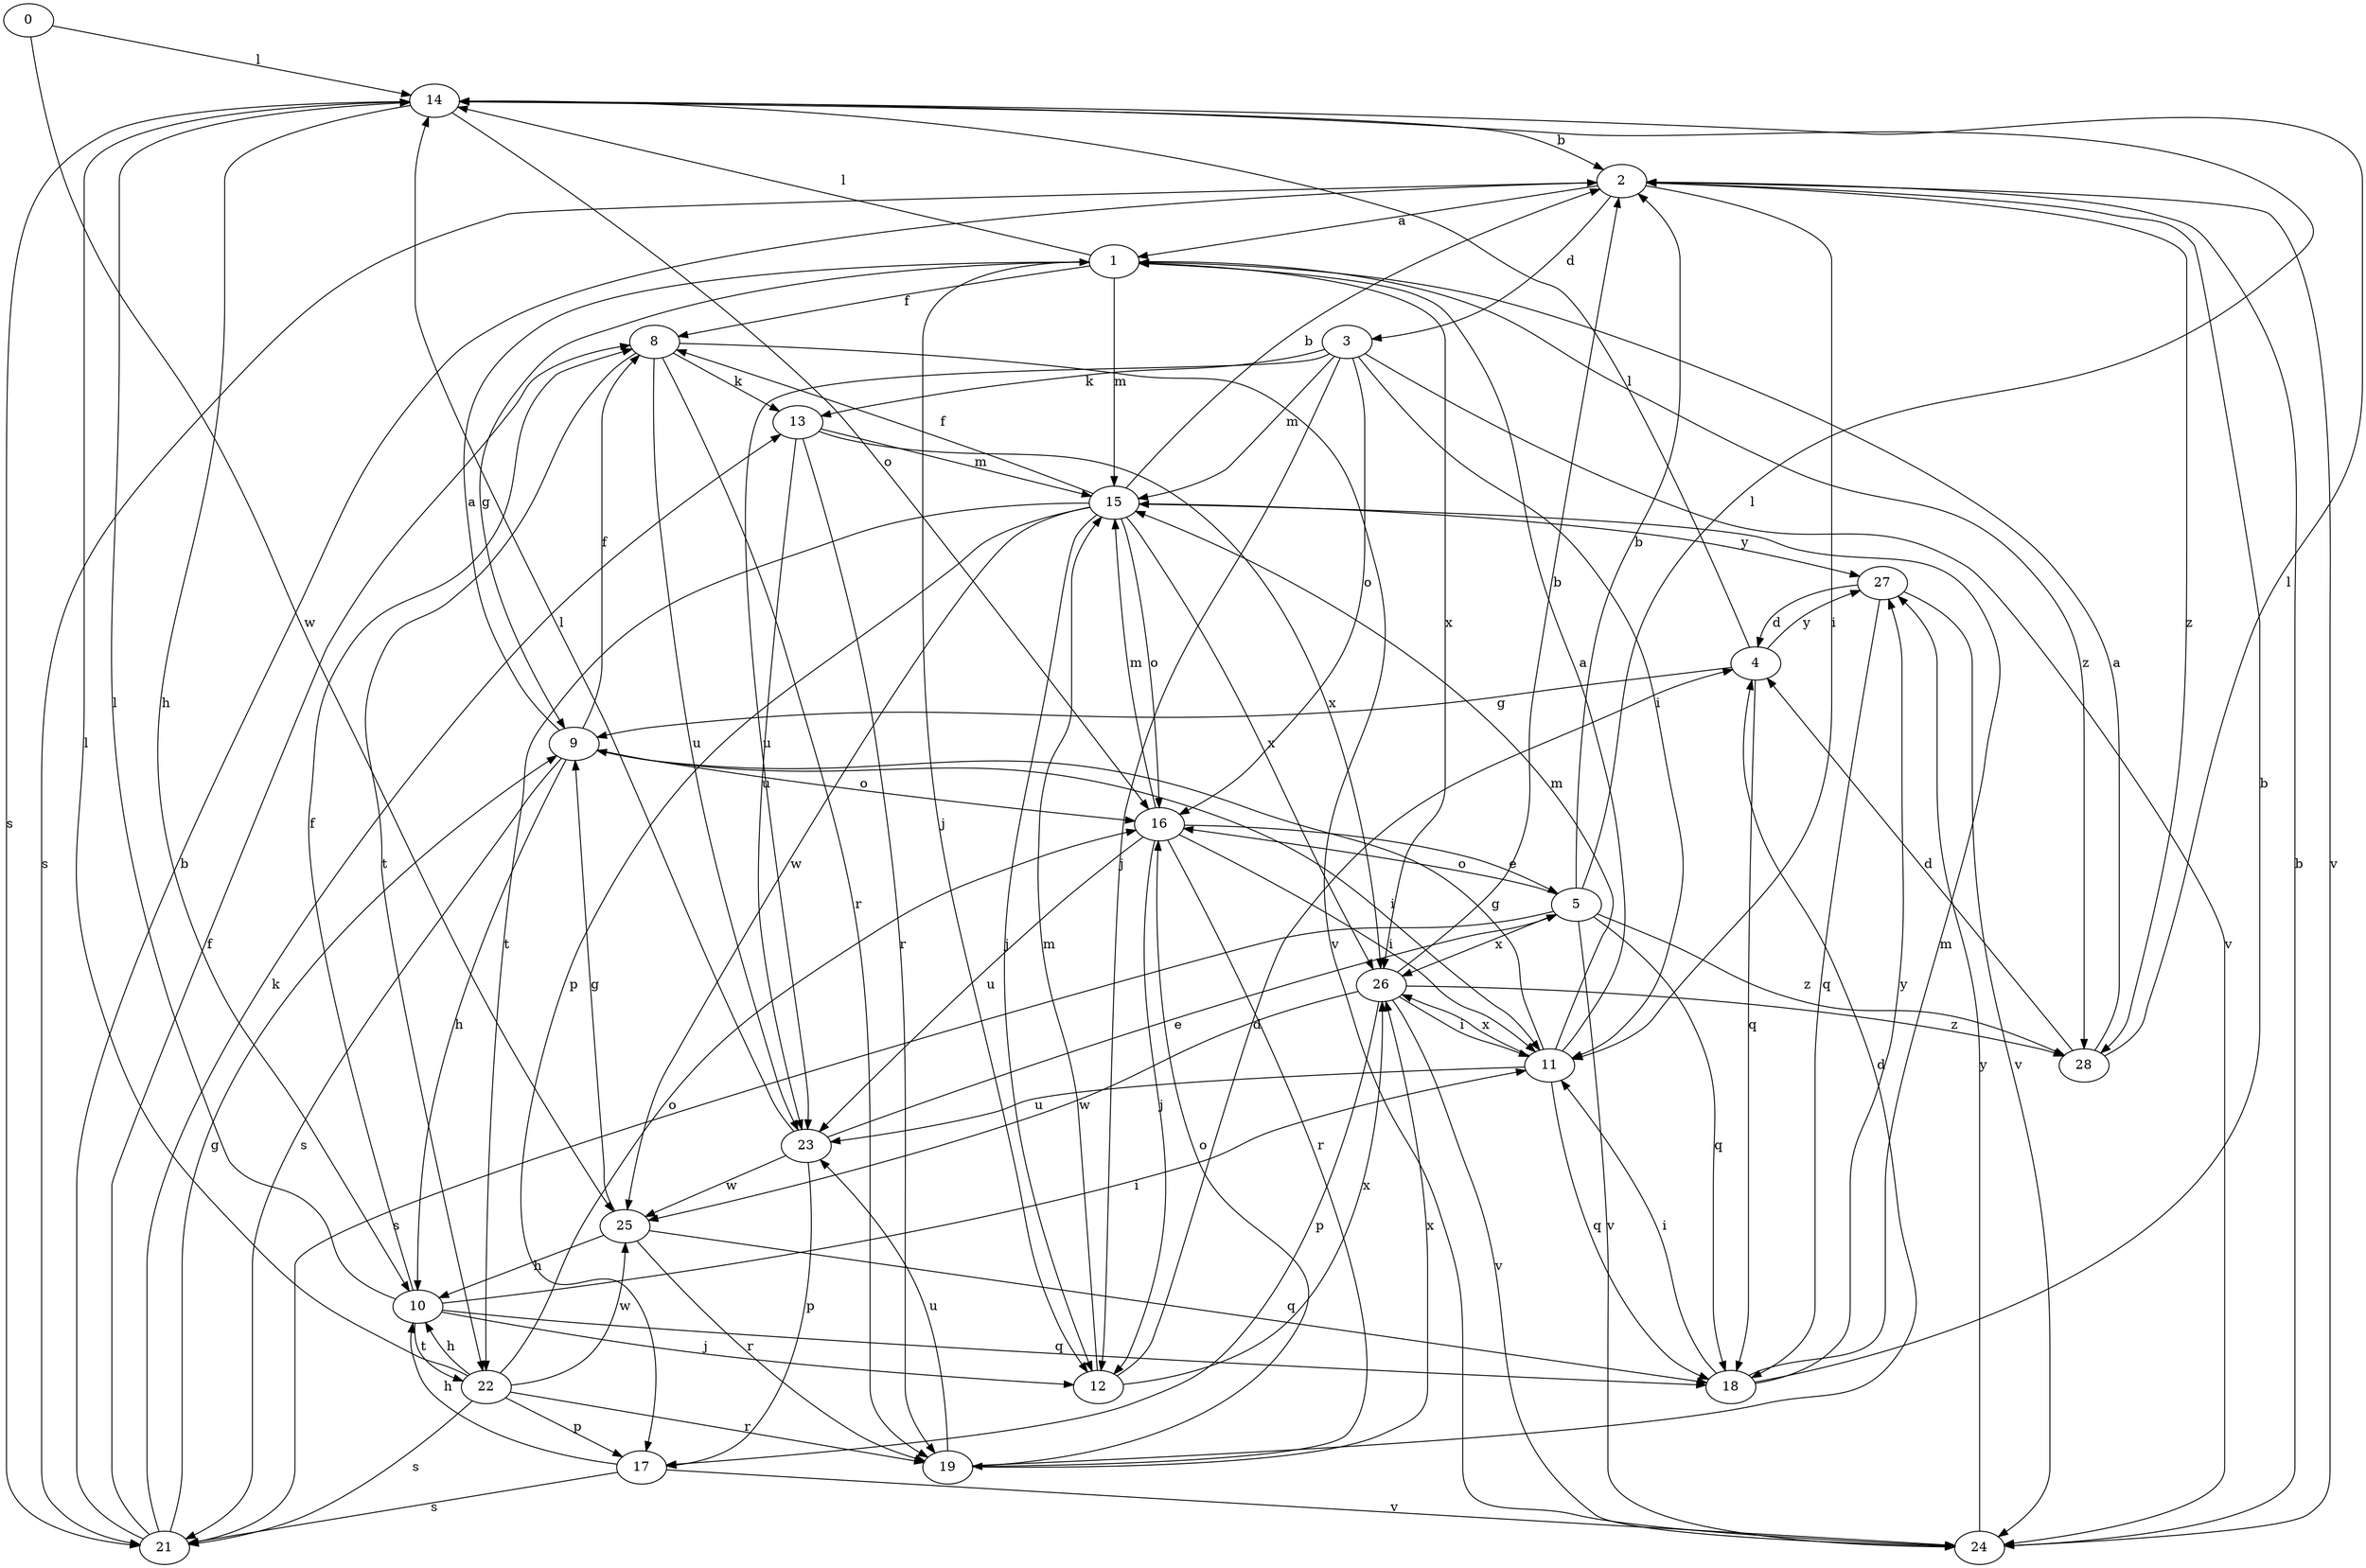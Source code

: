 strict digraph  {
0;
1;
2;
3;
4;
5;
8;
9;
10;
11;
12;
13;
14;
15;
16;
17;
18;
19;
21;
22;
23;
24;
25;
26;
27;
28;
0 -> 14  [label=l];
0 -> 25  [label=w];
1 -> 8  [label=f];
1 -> 9  [label=g];
1 -> 12  [label=j];
1 -> 14  [label=l];
1 -> 15  [label=m];
1 -> 26  [label=x];
1 -> 28  [label=z];
2 -> 1  [label=a];
2 -> 3  [label=d];
2 -> 11  [label=i];
2 -> 21  [label=s];
2 -> 24  [label=v];
2 -> 28  [label=z];
3 -> 11  [label=i];
3 -> 12  [label=j];
3 -> 13  [label=k];
3 -> 15  [label=m];
3 -> 16  [label=o];
3 -> 23  [label=u];
3 -> 24  [label=v];
4 -> 9  [label=g];
4 -> 14  [label=l];
4 -> 18  [label=q];
4 -> 27  [label=y];
5 -> 2  [label=b];
5 -> 14  [label=l];
5 -> 16  [label=o];
5 -> 18  [label=q];
5 -> 21  [label=s];
5 -> 24  [label=v];
5 -> 26  [label=x];
5 -> 28  [label=z];
8 -> 13  [label=k];
8 -> 19  [label=r];
8 -> 22  [label=t];
8 -> 23  [label=u];
8 -> 24  [label=v];
9 -> 1  [label=a];
9 -> 8  [label=f];
9 -> 10  [label=h];
9 -> 11  [label=i];
9 -> 16  [label=o];
9 -> 21  [label=s];
10 -> 8  [label=f];
10 -> 11  [label=i];
10 -> 12  [label=j];
10 -> 14  [label=l];
10 -> 18  [label=q];
10 -> 22  [label=t];
11 -> 1  [label=a];
11 -> 9  [label=g];
11 -> 15  [label=m];
11 -> 18  [label=q];
11 -> 23  [label=u];
11 -> 26  [label=x];
12 -> 4  [label=d];
12 -> 15  [label=m];
12 -> 26  [label=x];
13 -> 15  [label=m];
13 -> 19  [label=r];
13 -> 23  [label=u];
13 -> 26  [label=x];
14 -> 2  [label=b];
14 -> 10  [label=h];
14 -> 16  [label=o];
14 -> 21  [label=s];
15 -> 2  [label=b];
15 -> 8  [label=f];
15 -> 12  [label=j];
15 -> 16  [label=o];
15 -> 17  [label=p];
15 -> 22  [label=t];
15 -> 25  [label=w];
15 -> 26  [label=x];
15 -> 27  [label=y];
16 -> 5  [label=e];
16 -> 11  [label=i];
16 -> 12  [label=j];
16 -> 15  [label=m];
16 -> 19  [label=r];
16 -> 23  [label=u];
17 -> 10  [label=h];
17 -> 21  [label=s];
17 -> 24  [label=v];
18 -> 2  [label=b];
18 -> 11  [label=i];
18 -> 15  [label=m];
18 -> 27  [label=y];
19 -> 4  [label=d];
19 -> 16  [label=o];
19 -> 23  [label=u];
19 -> 26  [label=x];
21 -> 2  [label=b];
21 -> 8  [label=f];
21 -> 9  [label=g];
21 -> 13  [label=k];
22 -> 10  [label=h];
22 -> 14  [label=l];
22 -> 16  [label=o];
22 -> 17  [label=p];
22 -> 19  [label=r];
22 -> 21  [label=s];
22 -> 25  [label=w];
23 -> 5  [label=e];
23 -> 14  [label=l];
23 -> 17  [label=p];
23 -> 25  [label=w];
24 -> 2  [label=b];
24 -> 27  [label=y];
25 -> 9  [label=g];
25 -> 10  [label=h];
25 -> 18  [label=q];
25 -> 19  [label=r];
26 -> 2  [label=b];
26 -> 11  [label=i];
26 -> 17  [label=p];
26 -> 24  [label=v];
26 -> 25  [label=w];
26 -> 28  [label=z];
27 -> 4  [label=d];
27 -> 18  [label=q];
27 -> 24  [label=v];
28 -> 1  [label=a];
28 -> 4  [label=d];
28 -> 14  [label=l];
}
